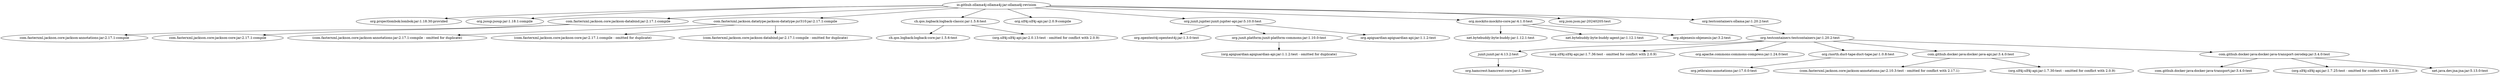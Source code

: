 digraph ollama4j__ollama4j {
	"io.github.ollama4j:ollama4j:jar:ollama4j-revision" -> "org.projectlombok:lombok:jar:1.18.30:provided" ; 
	"io.github.ollama4j:ollama4j:jar:ollama4j-revision" -> "org.jsoup:jsoup:jar:1.18.1:compile" ; 
	"io.github.ollama4j:ollama4j:jar:ollama4j-revision" -> "com.fasterxml.jackson.core:jackson-databind:jar:2.17.1:compile" ; 
	"io.github.ollama4j:ollama4j:jar:ollama4j-revision" -> "com.fasterxml.jackson.datatype:jackson-datatype-jsr310:jar:2.17.1:compile" ; 
	"io.github.ollama4j:ollama4j:jar:ollama4j-revision" -> "ch.qos.logback:logback-classic:jar:1.5.6:test" ; 
	"io.github.ollama4j:ollama4j:jar:ollama4j-revision" -> "org.slf4j:slf4j-api:jar:2.0.9:compile" ; 
	"io.github.ollama4j:ollama4j:jar:ollama4j-revision" -> "org.junit.jupiter:junit-jupiter-api:jar:5.10.0:test" ; 
	"io.github.ollama4j:ollama4j:jar:ollama4j-revision" -> "org.mockito:mockito-core:jar:4.1.0:test" ; 
	"io.github.ollama4j:ollama4j:jar:ollama4j-revision" -> "org.json:json:jar:20240205:test" ; 
	"io.github.ollama4j:ollama4j:jar:ollama4j-revision" -> "org.testcontainers:ollama:jar:1.20.2:test" ; 
	"com.fasterxml.jackson.core:jackson-databind:jar:2.17.1:compile" -> "com.fasterxml.jackson.core:jackson-annotations:jar:2.17.1:compile" ; 
	"com.fasterxml.jackson.core:jackson-databind:jar:2.17.1:compile" -> "com.fasterxml.jackson.core:jackson-core:jar:2.17.1:compile" ; 
	"com.fasterxml.jackson.datatype:jackson-datatype-jsr310:jar:2.17.1:compile" -> "(com.fasterxml.jackson.core:jackson-annotations:jar:2.17.1:compile - omitted for duplicate)" ; 
	"com.fasterxml.jackson.datatype:jackson-datatype-jsr310:jar:2.17.1:compile" -> "(com.fasterxml.jackson.core:jackson-core:jar:2.17.1:compile - omitted for duplicate)" ; 
	"com.fasterxml.jackson.datatype:jackson-datatype-jsr310:jar:2.17.1:compile" -> "(com.fasterxml.jackson.core:jackson-databind:jar:2.17.1:compile - omitted for duplicate)" ; 
	"ch.qos.logback:logback-classic:jar:1.5.6:test" -> "ch.qos.logback:logback-core:jar:1.5.6:test" ; 
	"ch.qos.logback:logback-classic:jar:1.5.6:test" -> "(org.slf4j:slf4j-api:jar:2.0.13:test - omitted for conflict with 2.0.9)" ; 
	"org.junit.jupiter:junit-jupiter-api:jar:5.10.0:test" -> "org.opentest4j:opentest4j:jar:1.3.0:test" ; 
	"org.junit.jupiter:junit-jupiter-api:jar:5.10.0:test" -> "org.junit.platform:junit-platform-commons:jar:1.10.0:test" ; 
	"org.junit.jupiter:junit-jupiter-api:jar:5.10.0:test" -> "org.apiguardian:apiguardian-api:jar:1.1.2:test" ; 
	"org.junit.platform:junit-platform-commons:jar:1.10.0:test" -> "(org.apiguardian:apiguardian-api:jar:1.1.2:test - omitted for duplicate)" ; 
	"org.mockito:mockito-core:jar:4.1.0:test" -> "net.bytebuddy:byte-buddy:jar:1.12.1:test" ; 
	"org.mockito:mockito-core:jar:4.1.0:test" -> "net.bytebuddy:byte-buddy-agent:jar:1.12.1:test" ; 
	"org.mockito:mockito-core:jar:4.1.0:test" -> "org.objenesis:objenesis:jar:3.2:test" ; 
	"org.testcontainers:ollama:jar:1.20.2:test" -> "org.testcontainers:testcontainers:jar:1.20.2:test" ; 
	"org.testcontainers:testcontainers:jar:1.20.2:test" -> "junit:junit:jar:4.13.2:test" ; 
	"org.testcontainers:testcontainers:jar:1.20.2:test" -> "(org.slf4j:slf4j-api:jar:1.7.36:test - omitted for conflict with 2.0.9)" ; 
	"org.testcontainers:testcontainers:jar:1.20.2:test" -> "org.apache.commons:commons-compress:jar:1.24.0:test" ; 
	"org.testcontainers:testcontainers:jar:1.20.2:test" -> "org.rnorth.duct-tape:duct-tape:jar:1.0.8:test" ; 
	"org.testcontainers:testcontainers:jar:1.20.2:test" -> "com.github.docker-java:docker-java-api:jar:3.4.0:test" ; 
	"org.testcontainers:testcontainers:jar:1.20.2:test" -> "com.github.docker-java:docker-java-transport-zerodep:jar:3.4.0:test" ; 
	"junit:junit:jar:4.13.2:test" -> "org.hamcrest:hamcrest-core:jar:1.3:test" ; 
	"org.rnorth.duct-tape:duct-tape:jar:1.0.8:test" -> "org.jetbrains:annotations:jar:17.0.0:test" ; 
	"com.github.docker-java:docker-java-api:jar:3.4.0:test" -> "(com.fasterxml.jackson.core:jackson-annotations:jar:2.10.3:test - omitted for conflict with 2.17.1)" ; 
	"com.github.docker-java:docker-java-api:jar:3.4.0:test" -> "(org.slf4j:slf4j-api:jar:1.7.30:test - omitted for conflict with 2.0.9)" ; 
	"com.github.docker-java:docker-java-transport-zerodep:jar:3.4.0:test" -> "com.github.docker-java:docker-java-transport:jar:3.4.0:test" ; 
	"com.github.docker-java:docker-java-transport-zerodep:jar:3.4.0:test" -> "(org.slf4j:slf4j-api:jar:1.7.25:test - omitted for conflict with 2.0.9)" ; 
	"com.github.docker-java:docker-java-transport-zerodep:jar:3.4.0:test" -> "net.java.dev.jna:jna:jar:5.13.0:test" ; 
}
